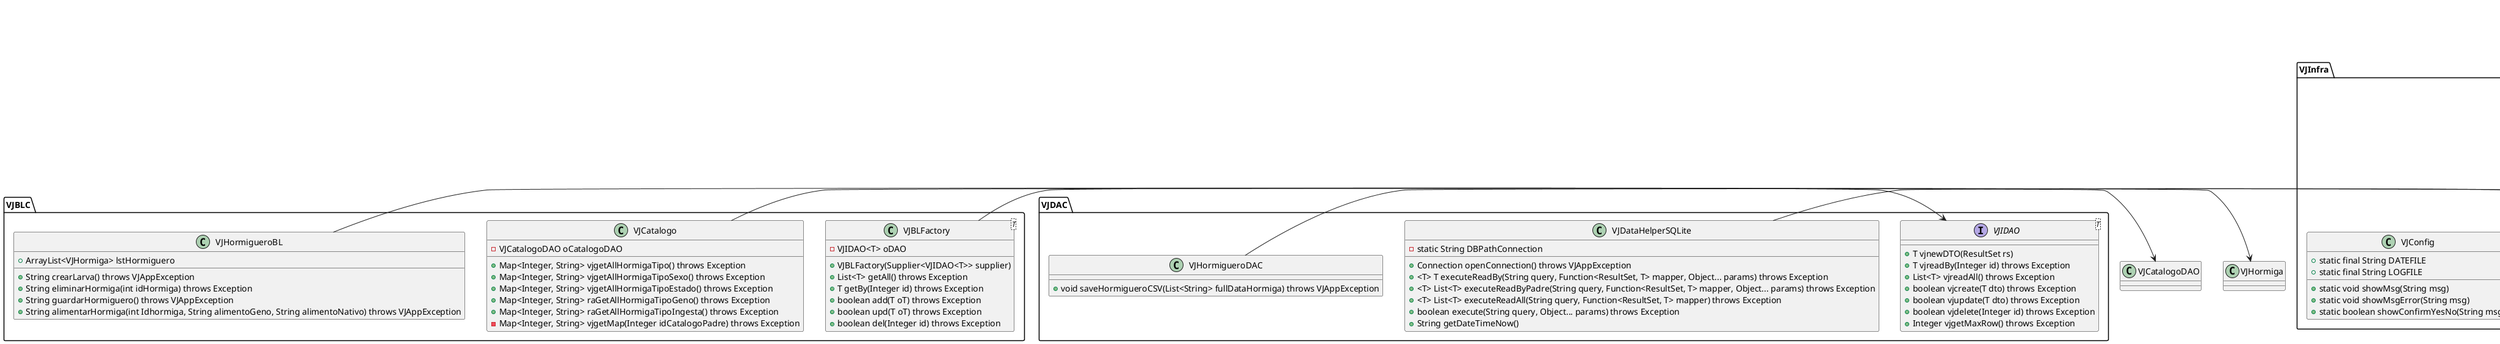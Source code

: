 @startuml

package VJBLC {
    class VJBLFactory<T> {
        - VJIDAO<T> oDAO
        + VJBLFactory(Supplier<VJIDAO<T>> supplier)
        + List<T> getAll() throws Exception
        + T getBy(Integer id) throws Exception
        + boolean add(T oT) throws Exception
        + boolean upd(T oT) throws Exception
        + boolean del(Integer id) throws Exception
    }
    
    class VJCatalogo {
        - VJCatalogoDAO oCatalogoDAO
        + Map<Integer, String> vjgetAllHormigaTipo() throws Exception
        + Map<Integer, String> vjgetAllHormigaTipoSexo() throws Exception
        + Map<Integer, String> vjgetAllHormigaTipoEstado() throws Exception
        + Map<Integer, String> raGetAllHormigaTipoGeno() throws Exception
        + Map<Integer, String> raGetAllHormigaTipoIngesta() throws Exception
        - Map<Integer, String> vjgetMap(Integer idCatalogoPadre) throws Exception
    }
    
    class VJHormigueroBL {
        + ArrayList<VJHormiga> lstHormiguero
        + String crearLarva() throws VJAppException
        + String eliminarHormiga(int idHormiga) throws Exception
        + String guardarHormiguero() throws VJAppException
        + String alimentarHormiga(int Idhormiga, String alimentoGeno, String alimentoNativo) throws VJAppException
    }
}

package VJDAC {
    class VJDataHelperSQLite {
        - static String DBPathConnection
        + Connection openConnection() throws VJAppException
        + <T> T executeReadBy(String query, Function<ResultSet, T> mapper, Object... params) throws Exception
        + <T> List<T> executeReadByPadre(String query, Function<ResultSet, T> mapper, Object... params) throws Exception
        + <T> List<T> executeReadAll(String query, Function<ResultSet, T> mapper) throws Exception
        + boolean execute(String query, Object... params) throws Exception
        + String getDateTimeNow()
    }
    
    class VJHormigueroDAC {
        + void saveHormigueroCSV(List<String> fullDataHormiga) throws VJAppException
    }
    
    interface VJIDAO<T> {
        + T vjnewDTO(ResultSet rs)
        + T vjreadBy(Integer id) throws Exception
        + List<T> vjreadAll() throws Exception
        + boolean vjcreate(T dto) throws Exception
        + boolean vjupdate(T dto) throws Exception
        + boolean vjdelete(Integer id) throws Exception
        + Integer vjgetMaxRow() throws Exception
    }
}

package VJInfra {
    class VJAppException extends Exception {
        + VJAppException(String message)
        + VJAppException(Exception e, String clase, String metodo)
    }
    
    class VJConfig {
        + static final String DATEFILE
        + static final String LOGFILE
        + static void showMsg(String msg)
        + static void showMsgError(String msg)
        + static boolean showConfirmYesNo(String msg)
    }
}

package VJUIC {
    class VJEcuaAntStyle {
        + static final Color VJCOLOR_FONT
        + static final Color VJCOLOR_FONT_LIGHT
        + static final Color VJCOLOR_CURSOR
        + static final Color VJCOLOR_BORDER
        + static final Font VJFONT
        + static final Font VJFONT_BOLD
        + static final Font VJFONT_SMALL
        + static final int VJALIGNMENT_LEFT
        + static final int VJALIGNMENT_RIGHT
        + static final int VJALIGNMENT_CENTER
    }
}

VJBLFactory -> VJIDAO
VJCatalogo -> VJCatalogoDAO
VJHormigueroBL -> VJHormiga
VJDataHelperSQLite -> VJAppException
VJHormigueroDAC -> VJAppException
VJConfig -> VJAppException

@enduml
